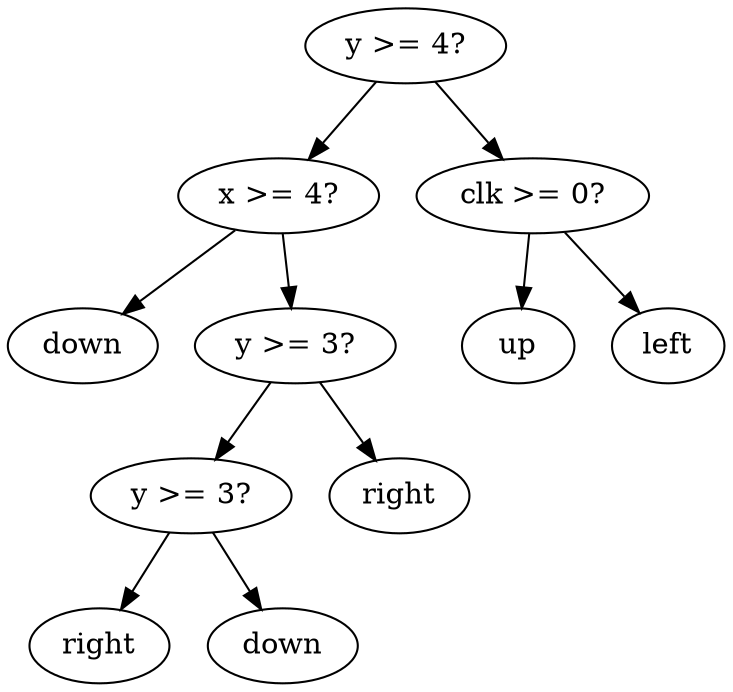 digraph tree {
    "0x0" [label="y >= 4?"];
    "0x1" [label="x >= 4?"];
    "0x2" [label="down"];
    "0x3" [label="y >= 3?"];
    "0x4" [label="y >= 3?"];
    "0x5" [label="right"];
    "0x6" [label="down"];
    "0x7" [label="right"];
    "0x8" [label="clk >= 0?"];
    "0x9" [label="up"];
    "0xa" [label="left"];
    "0x0" -> "0x1";
    "0x0" -> "0x8";
    "0x1" -> "0x2";
    "0x1" -> "0x3";
    "0x3" -> "0x4";
    "0x3" -> "0x7";
    "0x4" -> "0x5";
    "0x4" -> "0x6";
    "0x8" -> "0x9";
    "0x8" -> "0xa";
}
